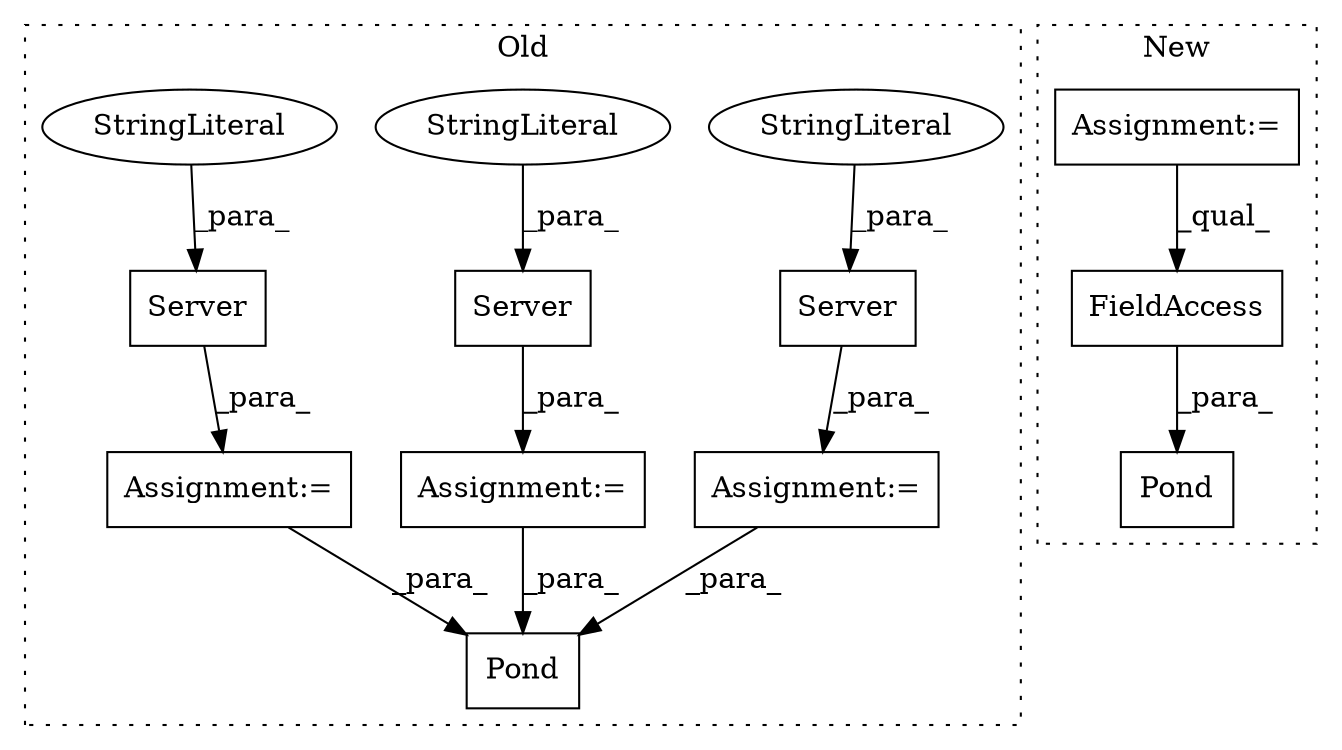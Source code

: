 digraph G {
subgraph cluster0 {
1 [label="Server" a="32" s="675,728" l="7,1" shape="box"];
3 [label="StringLiteral" a="45" s="682" l="46" shape="ellipse"];
5 [label="Assignment:=" a="7" s="674" l="1" shape="box"];
6 [label="Pond" a="32" s="889,925" l="5,1" shape="box"];
7 [label="Server" a="32" s="743,796" l="7,1" shape="box"];
8 [label="StringLiteral" a="45" s="750" l="46" shape="ellipse"];
9 [label="Server" a="32" s="819,872" l="7,1" shape="box"];
10 [label="StringLiteral" a="45" s="826" l="46" shape="ellipse"];
11 [label="Assignment:=" a="7" s="742" l="1" shape="box"];
12 [label="Assignment:=" a="7" s="818" l="1" shape="box"];
label = "Old";
style="dotted";
}
subgraph cluster1 {
2 [label="Pond" a="32" s="574,593" l="5,1" shape="box"];
4 [label="FieldAccess" a="22" s="579" l="14" shape="box"];
13 [label="Assignment:=" a="7" s="522" l="1" shape="box"];
label = "New";
style="dotted";
}
1 -> 5 [label="_para_"];
3 -> 1 [label="_para_"];
4 -> 2 [label="_para_"];
5 -> 6 [label="_para_"];
7 -> 11 [label="_para_"];
8 -> 7 [label="_para_"];
9 -> 12 [label="_para_"];
10 -> 9 [label="_para_"];
11 -> 6 [label="_para_"];
12 -> 6 [label="_para_"];
13 -> 4 [label="_qual_"];
}